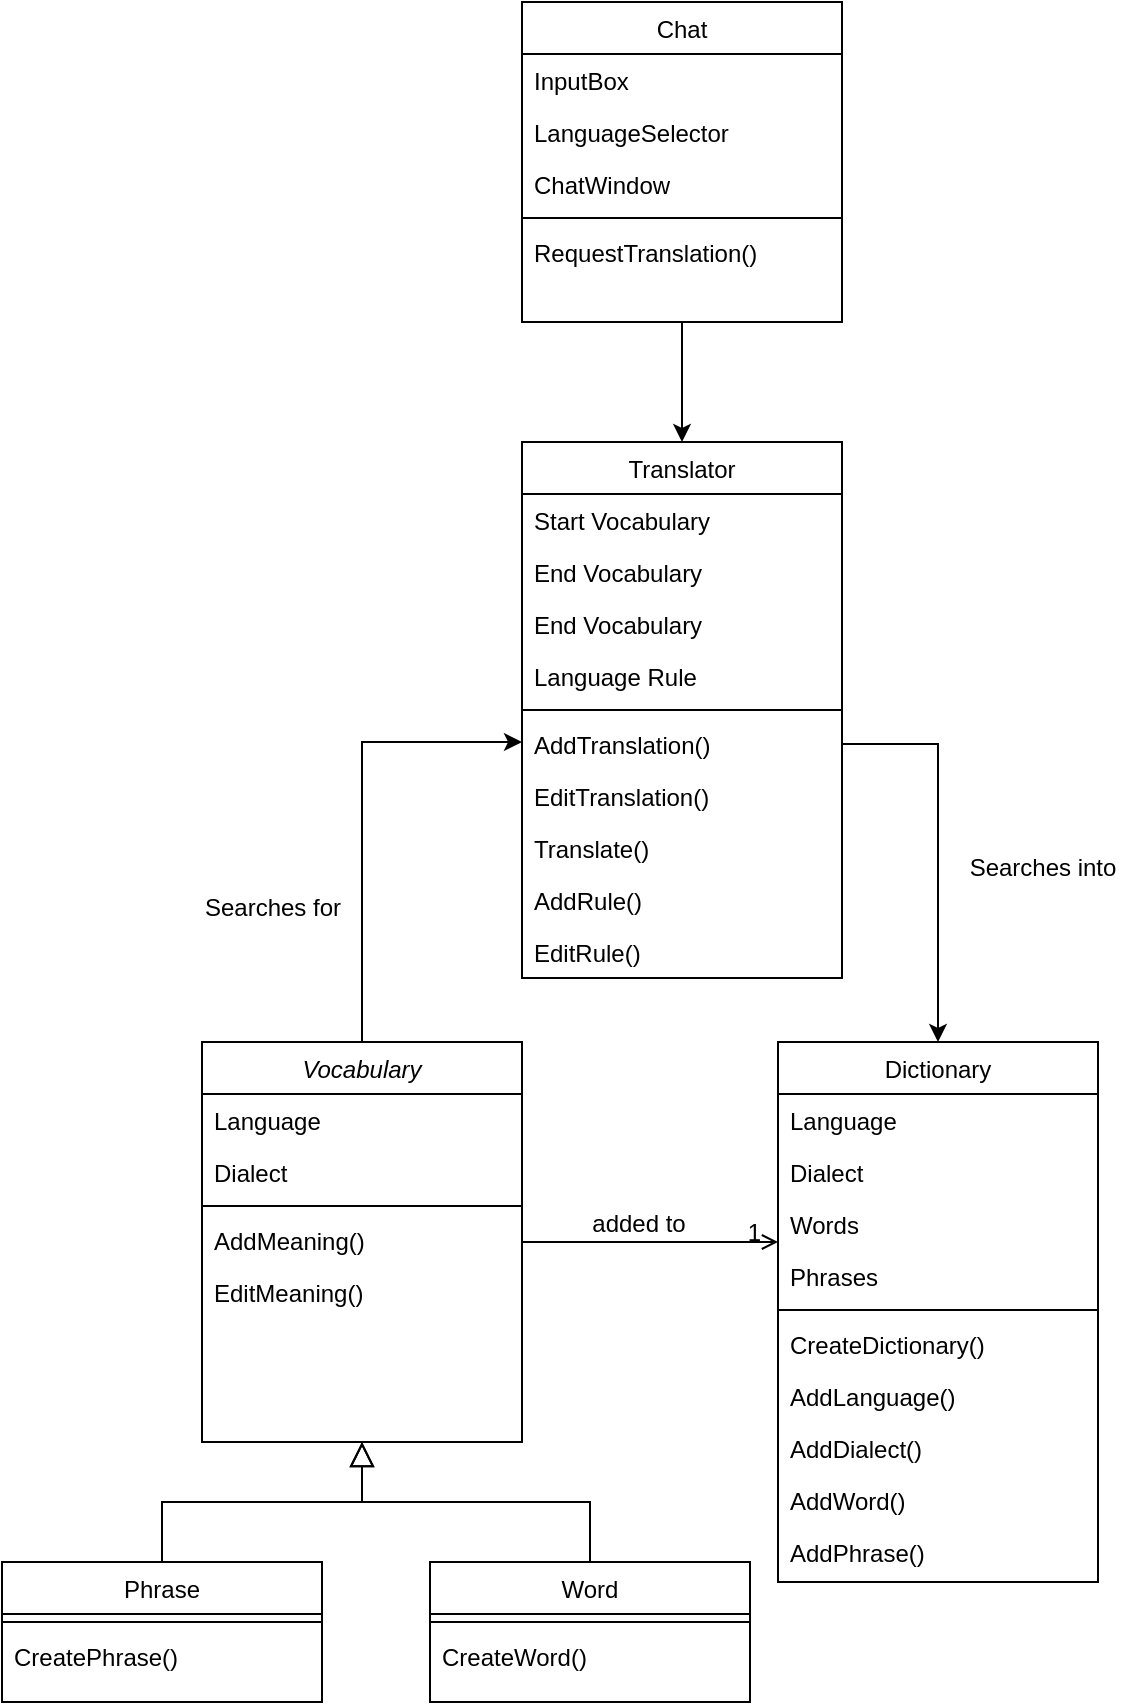 <mxfile version="22.0.2" type="device">
  <diagram name="Página-1" id="2mXgGAViepD1_HGmGReF">
    <mxGraphModel dx="880" dy="1693" grid="1" gridSize="10" guides="1" tooltips="1" connect="1" arrows="1" fold="1" page="1" pageScale="1" pageWidth="827" pageHeight="1169" math="0" shadow="0">
      <root>
        <mxCell id="0" />
        <mxCell id="1" parent="0" />
        <mxCell id="qPc7vbmE0Cn7Mc2pmQQA-1" style="edgeStyle=orthogonalEdgeStyle;rounded=0;orthogonalLoop=1;jettySize=auto;html=1;" edge="1" parent="1" source="qPc7vbmE0Cn7Mc2pmQQA-2">
          <mxGeometry relative="1" as="geometry">
            <mxPoint x="380" y="-30" as="targetPoint" />
            <Array as="points">
              <mxPoint x="300" y="-30" />
            </Array>
          </mxGeometry>
        </mxCell>
        <mxCell id="qPc7vbmE0Cn7Mc2pmQQA-2" value="Vocabulary" style="swimlane;fontStyle=2;align=center;verticalAlign=top;childLayout=stackLayout;horizontal=1;startSize=26;horizontalStack=0;resizeParent=1;resizeLast=0;collapsible=1;marginBottom=0;rounded=0;shadow=0;strokeWidth=1;" vertex="1" parent="1">
          <mxGeometry x="220" y="120" width="160" height="200" as="geometry">
            <mxRectangle x="230" y="140" width="160" height="26" as="alternateBounds" />
          </mxGeometry>
        </mxCell>
        <mxCell id="qPc7vbmE0Cn7Mc2pmQQA-3" value="Language" style="text;align=left;verticalAlign=top;spacingLeft=4;spacingRight=4;overflow=hidden;rotatable=0;points=[[0,0.5],[1,0.5]];portConstraint=eastwest;" vertex="1" parent="qPc7vbmE0Cn7Mc2pmQQA-2">
          <mxGeometry y="26" width="160" height="26" as="geometry" />
        </mxCell>
        <mxCell id="qPc7vbmE0Cn7Mc2pmQQA-4" value="Dialect" style="text;align=left;verticalAlign=top;spacingLeft=4;spacingRight=4;overflow=hidden;rotatable=0;points=[[0,0.5],[1,0.5]];portConstraint=eastwest;rounded=0;shadow=0;html=0;" vertex="1" parent="qPc7vbmE0Cn7Mc2pmQQA-2">
          <mxGeometry y="52" width="160" height="26" as="geometry" />
        </mxCell>
        <mxCell id="qPc7vbmE0Cn7Mc2pmQQA-5" value="" style="line;html=1;strokeWidth=1;align=left;verticalAlign=middle;spacingTop=-1;spacingLeft=3;spacingRight=3;rotatable=0;labelPosition=right;points=[];portConstraint=eastwest;" vertex="1" parent="qPc7vbmE0Cn7Mc2pmQQA-2">
          <mxGeometry y="78" width="160" height="8" as="geometry" />
        </mxCell>
        <mxCell id="qPc7vbmE0Cn7Mc2pmQQA-6" value="AddMeaning()&#xa;" style="text;align=left;verticalAlign=top;spacingLeft=4;spacingRight=4;overflow=hidden;rotatable=0;points=[[0,0.5],[1,0.5]];portConstraint=eastwest;" vertex="1" parent="qPc7vbmE0Cn7Mc2pmQQA-2">
          <mxGeometry y="86" width="160" height="26" as="geometry" />
        </mxCell>
        <mxCell id="qPc7vbmE0Cn7Mc2pmQQA-7" value="EditMeaning()" style="text;align=left;verticalAlign=top;spacingLeft=4;spacingRight=4;overflow=hidden;rotatable=0;points=[[0,0.5],[1,0.5]];portConstraint=eastwest;" vertex="1" parent="qPc7vbmE0Cn7Mc2pmQQA-2">
          <mxGeometry y="112" width="160" height="26" as="geometry" />
        </mxCell>
        <mxCell id="qPc7vbmE0Cn7Mc2pmQQA-8" value="Phrase" style="swimlane;fontStyle=0;align=center;verticalAlign=top;childLayout=stackLayout;horizontal=1;startSize=26;horizontalStack=0;resizeParent=1;resizeLast=0;collapsible=1;marginBottom=0;rounded=0;shadow=0;strokeWidth=1;" vertex="1" parent="1">
          <mxGeometry x="120" y="380" width="160" height="70" as="geometry">
            <mxRectangle x="130" y="380" width="160" height="26" as="alternateBounds" />
          </mxGeometry>
        </mxCell>
        <mxCell id="qPc7vbmE0Cn7Mc2pmQQA-9" value="" style="line;html=1;strokeWidth=1;align=left;verticalAlign=middle;spacingTop=-1;spacingLeft=3;spacingRight=3;rotatable=0;labelPosition=right;points=[];portConstraint=eastwest;" vertex="1" parent="qPc7vbmE0Cn7Mc2pmQQA-8">
          <mxGeometry y="26" width="160" height="8" as="geometry" />
        </mxCell>
        <mxCell id="qPc7vbmE0Cn7Mc2pmQQA-10" value="CreatePhrase()" style="text;align=left;verticalAlign=top;spacingLeft=4;spacingRight=4;overflow=hidden;rotatable=0;points=[[0,0.5],[1,0.5]];portConstraint=eastwest;" vertex="1" parent="qPc7vbmE0Cn7Mc2pmQQA-8">
          <mxGeometry y="34" width="160" height="26" as="geometry" />
        </mxCell>
        <mxCell id="qPc7vbmE0Cn7Mc2pmQQA-11" value="" style="endArrow=block;endSize=10;endFill=0;shadow=0;strokeWidth=1;rounded=0;edgeStyle=elbowEdgeStyle;elbow=vertical;" edge="1" parent="1" source="qPc7vbmE0Cn7Mc2pmQQA-8" target="qPc7vbmE0Cn7Mc2pmQQA-2">
          <mxGeometry width="160" relative="1" as="geometry">
            <mxPoint x="200" y="203" as="sourcePoint" />
            <mxPoint x="200" y="203" as="targetPoint" />
          </mxGeometry>
        </mxCell>
        <mxCell id="qPc7vbmE0Cn7Mc2pmQQA-12" value="Word" style="swimlane;fontStyle=0;align=center;verticalAlign=top;childLayout=stackLayout;horizontal=1;startSize=26;horizontalStack=0;resizeParent=1;resizeLast=0;collapsible=1;marginBottom=0;rounded=0;shadow=0;strokeWidth=1;" vertex="1" parent="1">
          <mxGeometry x="334" y="380" width="160" height="70" as="geometry">
            <mxRectangle x="340" y="380" width="170" height="26" as="alternateBounds" />
          </mxGeometry>
        </mxCell>
        <mxCell id="qPc7vbmE0Cn7Mc2pmQQA-13" value="" style="line;html=1;strokeWidth=1;align=left;verticalAlign=middle;spacingTop=-1;spacingLeft=3;spacingRight=3;rotatable=0;labelPosition=right;points=[];portConstraint=eastwest;" vertex="1" parent="qPc7vbmE0Cn7Mc2pmQQA-12">
          <mxGeometry y="26" width="160" height="8" as="geometry" />
        </mxCell>
        <mxCell id="qPc7vbmE0Cn7Mc2pmQQA-14" value="CreateWord()" style="text;align=left;verticalAlign=top;spacingLeft=4;spacingRight=4;overflow=hidden;rotatable=0;points=[[0,0.5],[1,0.5]];portConstraint=eastwest;" vertex="1" parent="qPc7vbmE0Cn7Mc2pmQQA-12">
          <mxGeometry y="34" width="160" height="26" as="geometry" />
        </mxCell>
        <mxCell id="qPc7vbmE0Cn7Mc2pmQQA-15" value="" style="endArrow=block;endSize=10;endFill=0;shadow=0;strokeWidth=1;rounded=0;edgeStyle=elbowEdgeStyle;elbow=vertical;" edge="1" parent="1" source="qPc7vbmE0Cn7Mc2pmQQA-12" target="qPc7vbmE0Cn7Mc2pmQQA-2">
          <mxGeometry width="160" relative="1" as="geometry">
            <mxPoint x="210" y="373" as="sourcePoint" />
            <mxPoint x="310" y="271" as="targetPoint" />
          </mxGeometry>
        </mxCell>
        <mxCell id="qPc7vbmE0Cn7Mc2pmQQA-16" value="Dictionary" style="swimlane;fontStyle=0;align=center;verticalAlign=top;childLayout=stackLayout;horizontal=1;startSize=26;horizontalStack=0;resizeParent=1;resizeLast=0;collapsible=1;marginBottom=0;rounded=0;shadow=0;strokeWidth=1;" vertex="1" parent="1">
          <mxGeometry x="508" y="120" width="160" height="270" as="geometry">
            <mxRectangle x="550" y="140" width="160" height="26" as="alternateBounds" />
          </mxGeometry>
        </mxCell>
        <mxCell id="qPc7vbmE0Cn7Mc2pmQQA-17" value="Language" style="text;align=left;verticalAlign=top;spacingLeft=4;spacingRight=4;overflow=hidden;rotatable=0;points=[[0,0.5],[1,0.5]];portConstraint=eastwest;" vertex="1" parent="qPc7vbmE0Cn7Mc2pmQQA-16">
          <mxGeometry y="26" width="160" height="26" as="geometry" />
        </mxCell>
        <mxCell id="qPc7vbmE0Cn7Mc2pmQQA-18" value="Dialect" style="text;align=left;verticalAlign=top;spacingLeft=4;spacingRight=4;overflow=hidden;rotatable=0;points=[[0,0.5],[1,0.5]];portConstraint=eastwest;rounded=0;shadow=0;html=0;" vertex="1" parent="qPc7vbmE0Cn7Mc2pmQQA-16">
          <mxGeometry y="52" width="160" height="26" as="geometry" />
        </mxCell>
        <mxCell id="qPc7vbmE0Cn7Mc2pmQQA-19" value="Words" style="text;align=left;verticalAlign=top;spacingLeft=4;spacingRight=4;overflow=hidden;rotatable=0;points=[[0,0.5],[1,0.5]];portConstraint=eastwest;rounded=0;shadow=0;html=0;" vertex="1" parent="qPc7vbmE0Cn7Mc2pmQQA-16">
          <mxGeometry y="78" width="160" height="26" as="geometry" />
        </mxCell>
        <mxCell id="qPc7vbmE0Cn7Mc2pmQQA-20" value="Phrases" style="text;align=left;verticalAlign=top;spacingLeft=4;spacingRight=4;overflow=hidden;rotatable=0;points=[[0,0.5],[1,0.5]];portConstraint=eastwest;rounded=0;shadow=0;html=0;" vertex="1" parent="qPc7vbmE0Cn7Mc2pmQQA-16">
          <mxGeometry y="104" width="160" height="26" as="geometry" />
        </mxCell>
        <mxCell id="qPc7vbmE0Cn7Mc2pmQQA-21" value="" style="line;html=1;strokeWidth=1;align=left;verticalAlign=middle;spacingTop=-1;spacingLeft=3;spacingRight=3;rotatable=0;labelPosition=right;points=[];portConstraint=eastwest;" vertex="1" parent="qPc7vbmE0Cn7Mc2pmQQA-16">
          <mxGeometry y="130" width="160" height="8" as="geometry" />
        </mxCell>
        <mxCell id="qPc7vbmE0Cn7Mc2pmQQA-22" value="CreateDictionary()" style="text;align=left;verticalAlign=top;spacingLeft=4;spacingRight=4;overflow=hidden;rotatable=0;points=[[0,0.5],[1,0.5]];portConstraint=eastwest;" vertex="1" parent="qPc7vbmE0Cn7Mc2pmQQA-16">
          <mxGeometry y="138" width="160" height="26" as="geometry" />
        </mxCell>
        <mxCell id="qPc7vbmE0Cn7Mc2pmQQA-23" value="AddLanguage()" style="text;align=left;verticalAlign=top;spacingLeft=4;spacingRight=4;overflow=hidden;rotatable=0;points=[[0,0.5],[1,0.5]];portConstraint=eastwest;" vertex="1" parent="qPc7vbmE0Cn7Mc2pmQQA-16">
          <mxGeometry y="164" width="160" height="26" as="geometry" />
        </mxCell>
        <mxCell id="qPc7vbmE0Cn7Mc2pmQQA-24" value="AddDialect()" style="text;align=left;verticalAlign=top;spacingLeft=4;spacingRight=4;overflow=hidden;rotatable=0;points=[[0,0.5],[1,0.5]];portConstraint=eastwest;" vertex="1" parent="qPc7vbmE0Cn7Mc2pmQQA-16">
          <mxGeometry y="190" width="160" height="26" as="geometry" />
        </mxCell>
        <mxCell id="qPc7vbmE0Cn7Mc2pmQQA-25" value="AddWord()&#xa;" style="text;align=left;verticalAlign=top;spacingLeft=4;spacingRight=4;overflow=hidden;rotatable=0;points=[[0,0.5],[1,0.5]];portConstraint=eastwest;" vertex="1" parent="qPc7vbmE0Cn7Mc2pmQQA-16">
          <mxGeometry y="216" width="160" height="26" as="geometry" />
        </mxCell>
        <mxCell id="qPc7vbmE0Cn7Mc2pmQQA-26" value="AddPhrase()" style="text;align=left;verticalAlign=top;spacingLeft=4;spacingRight=4;overflow=hidden;rotatable=0;points=[[0,0.5],[1,0.5]];portConstraint=eastwest;" vertex="1" parent="qPc7vbmE0Cn7Mc2pmQQA-16">
          <mxGeometry y="242" width="160" height="28" as="geometry" />
        </mxCell>
        <mxCell id="qPc7vbmE0Cn7Mc2pmQQA-27" value="" style="endArrow=open;shadow=0;strokeWidth=1;rounded=0;endFill=1;edgeStyle=elbowEdgeStyle;elbow=vertical;" edge="1" parent="1" source="qPc7vbmE0Cn7Mc2pmQQA-2" target="qPc7vbmE0Cn7Mc2pmQQA-16">
          <mxGeometry x="0.5" y="41" relative="1" as="geometry">
            <mxPoint x="380" y="192" as="sourcePoint" />
            <mxPoint x="540" y="192" as="targetPoint" />
            <mxPoint x="-40" y="32" as="offset" />
          </mxGeometry>
        </mxCell>
        <mxCell id="qPc7vbmE0Cn7Mc2pmQQA-28" value="1" style="resizable=0;align=right;verticalAlign=bottom;labelBackgroundColor=none;fontSize=12;" connectable="0" vertex="1" parent="qPc7vbmE0Cn7Mc2pmQQA-27">
          <mxGeometry x="1" relative="1" as="geometry">
            <mxPoint x="-7" y="4" as="offset" />
          </mxGeometry>
        </mxCell>
        <mxCell id="qPc7vbmE0Cn7Mc2pmQQA-29" value="added to" style="text;html=1;resizable=0;points=[];;align=center;verticalAlign=middle;labelBackgroundColor=none;rounded=0;shadow=0;strokeWidth=1;fontSize=12;" vertex="1" connectable="0" parent="qPc7vbmE0Cn7Mc2pmQQA-27">
          <mxGeometry x="0.5" y="49" relative="1" as="geometry">
            <mxPoint x="-38" y="40" as="offset" />
          </mxGeometry>
        </mxCell>
        <mxCell id="qPc7vbmE0Cn7Mc2pmQQA-30" value="Translator" style="swimlane;fontStyle=0;align=center;verticalAlign=top;childLayout=stackLayout;horizontal=1;startSize=26;horizontalStack=0;resizeParent=1;resizeLast=0;collapsible=1;marginBottom=0;rounded=0;shadow=0;strokeWidth=1;" vertex="1" parent="1">
          <mxGeometry x="380" y="-180" width="160" height="268" as="geometry">
            <mxRectangle x="550" y="140" width="160" height="26" as="alternateBounds" />
          </mxGeometry>
        </mxCell>
        <mxCell id="qPc7vbmE0Cn7Mc2pmQQA-31" value="Start Vocabulary" style="text;align=left;verticalAlign=top;spacingLeft=4;spacingRight=4;overflow=hidden;rotatable=0;points=[[0,0.5],[1,0.5]];portConstraint=eastwest;" vertex="1" parent="qPc7vbmE0Cn7Mc2pmQQA-30">
          <mxGeometry y="26" width="160" height="26" as="geometry" />
        </mxCell>
        <mxCell id="qPc7vbmE0Cn7Mc2pmQQA-32" value="End Vocabulary" style="text;align=left;verticalAlign=top;spacingLeft=4;spacingRight=4;overflow=hidden;rotatable=0;points=[[0,0.5],[1,0.5]];portConstraint=eastwest;rounded=0;shadow=0;html=0;" vertex="1" parent="qPc7vbmE0Cn7Mc2pmQQA-30">
          <mxGeometry y="52" width="160" height="26" as="geometry" />
        </mxCell>
        <mxCell id="qPc7vbmE0Cn7Mc2pmQQA-33" value="End Vocabulary" style="text;align=left;verticalAlign=top;spacingLeft=4;spacingRight=4;overflow=hidden;rotatable=0;points=[[0,0.5],[1,0.5]];portConstraint=eastwest;rounded=0;shadow=0;html=0;" vertex="1" parent="qPc7vbmE0Cn7Mc2pmQQA-30">
          <mxGeometry y="78" width="160" height="26" as="geometry" />
        </mxCell>
        <mxCell id="qPc7vbmE0Cn7Mc2pmQQA-34" value="Language Rule" style="text;align=left;verticalAlign=top;spacingLeft=4;spacingRight=4;overflow=hidden;rotatable=0;points=[[0,0.5],[1,0.5]];portConstraint=eastwest;rounded=0;shadow=0;html=0;" vertex="1" parent="qPc7vbmE0Cn7Mc2pmQQA-30">
          <mxGeometry y="104" width="160" height="26" as="geometry" />
        </mxCell>
        <mxCell id="qPc7vbmE0Cn7Mc2pmQQA-35" value="" style="line;html=1;strokeWidth=1;align=left;verticalAlign=middle;spacingTop=-1;spacingLeft=3;spacingRight=3;rotatable=0;labelPosition=right;points=[];portConstraint=eastwest;" vertex="1" parent="qPc7vbmE0Cn7Mc2pmQQA-30">
          <mxGeometry y="130" width="160" height="8" as="geometry" />
        </mxCell>
        <mxCell id="qPc7vbmE0Cn7Mc2pmQQA-36" value="AddTranslation()" style="text;align=left;verticalAlign=top;spacingLeft=4;spacingRight=4;overflow=hidden;rotatable=0;points=[[0,0.5],[1,0.5]];portConstraint=eastwest;" vertex="1" parent="qPc7vbmE0Cn7Mc2pmQQA-30">
          <mxGeometry y="138" width="160" height="26" as="geometry" />
        </mxCell>
        <mxCell id="qPc7vbmE0Cn7Mc2pmQQA-37" value="EditTranslation()" style="text;align=left;verticalAlign=top;spacingLeft=4;spacingRight=4;overflow=hidden;rotatable=0;points=[[0,0.5],[1,0.5]];portConstraint=eastwest;" vertex="1" parent="qPc7vbmE0Cn7Mc2pmQQA-30">
          <mxGeometry y="164" width="160" height="26" as="geometry" />
        </mxCell>
        <mxCell id="qPc7vbmE0Cn7Mc2pmQQA-38" value="Translate()" style="text;align=left;verticalAlign=top;spacingLeft=4;spacingRight=4;overflow=hidden;rotatable=0;points=[[0,0.5],[1,0.5]];portConstraint=eastwest;" vertex="1" parent="qPc7vbmE0Cn7Mc2pmQQA-30">
          <mxGeometry y="190" width="160" height="26" as="geometry" />
        </mxCell>
        <mxCell id="qPc7vbmE0Cn7Mc2pmQQA-39" value="AddRule()" style="text;align=left;verticalAlign=top;spacingLeft=4;spacingRight=4;overflow=hidden;rotatable=0;points=[[0,0.5],[1,0.5]];portConstraint=eastwest;" vertex="1" parent="qPc7vbmE0Cn7Mc2pmQQA-30">
          <mxGeometry y="216" width="160" height="26" as="geometry" />
        </mxCell>
        <mxCell id="qPc7vbmE0Cn7Mc2pmQQA-40" value="EditRule()" style="text;align=left;verticalAlign=top;spacingLeft=4;spacingRight=4;overflow=hidden;rotatable=0;points=[[0,0.5],[1,0.5]];portConstraint=eastwest;" vertex="1" parent="qPc7vbmE0Cn7Mc2pmQQA-30">
          <mxGeometry y="242" width="160" height="26" as="geometry" />
        </mxCell>
        <mxCell id="qPc7vbmE0Cn7Mc2pmQQA-41" style="edgeStyle=orthogonalEdgeStyle;rounded=0;orthogonalLoop=1;jettySize=auto;html=1;entryX=0.5;entryY=0;entryDx=0;entryDy=0;" edge="1" parent="1" target="qPc7vbmE0Cn7Mc2pmQQA-16">
          <mxGeometry relative="1" as="geometry">
            <mxPoint x="540" y="-29" as="sourcePoint" />
            <Array as="points">
              <mxPoint x="588" y="-29" />
            </Array>
          </mxGeometry>
        </mxCell>
        <mxCell id="qPc7vbmE0Cn7Mc2pmQQA-42" value="Searches into" style="text;html=1;align=center;verticalAlign=middle;resizable=0;points=[];autosize=1;strokeColor=none;fillColor=none;" vertex="1" parent="1">
          <mxGeometry x="590" y="18" width="100" height="30" as="geometry" />
        </mxCell>
        <mxCell id="qPc7vbmE0Cn7Mc2pmQQA-43" value="Searches for" style="text;html=1;align=center;verticalAlign=middle;resizable=0;points=[];autosize=1;strokeColor=none;fillColor=none;" vertex="1" parent="1">
          <mxGeometry x="210" y="38" width="90" height="30" as="geometry" />
        </mxCell>
        <mxCell id="qPc7vbmE0Cn7Mc2pmQQA-44" style="edgeStyle=orthogonalEdgeStyle;rounded=0;orthogonalLoop=1;jettySize=auto;html=1;entryX=0.5;entryY=0;entryDx=0;entryDy=0;" edge="1" parent="1" source="qPc7vbmE0Cn7Mc2pmQQA-45" target="qPc7vbmE0Cn7Mc2pmQQA-30">
          <mxGeometry relative="1" as="geometry" />
        </mxCell>
        <mxCell id="qPc7vbmE0Cn7Mc2pmQQA-45" value="Chat" style="swimlane;fontStyle=0;align=center;verticalAlign=top;childLayout=stackLayout;horizontal=1;startSize=26;horizontalStack=0;resizeParent=1;resizeLast=0;collapsible=1;marginBottom=0;rounded=0;shadow=0;strokeWidth=1;" vertex="1" parent="1">
          <mxGeometry x="380" y="-400" width="160" height="160" as="geometry">
            <mxRectangle x="550" y="140" width="160" height="26" as="alternateBounds" />
          </mxGeometry>
        </mxCell>
        <mxCell id="qPc7vbmE0Cn7Mc2pmQQA-46" value="InputBox" style="text;align=left;verticalAlign=top;spacingLeft=4;spacingRight=4;overflow=hidden;rotatable=0;points=[[0,0.5],[1,0.5]];portConstraint=eastwest;" vertex="1" parent="qPc7vbmE0Cn7Mc2pmQQA-45">
          <mxGeometry y="26" width="160" height="26" as="geometry" />
        </mxCell>
        <mxCell id="qPc7vbmE0Cn7Mc2pmQQA-47" value="LanguageSelector" style="text;align=left;verticalAlign=top;spacingLeft=4;spacingRight=4;overflow=hidden;rotatable=0;points=[[0,0.5],[1,0.5]];portConstraint=eastwest;rounded=0;shadow=0;html=0;" vertex="1" parent="qPc7vbmE0Cn7Mc2pmQQA-45">
          <mxGeometry y="52" width="160" height="26" as="geometry" />
        </mxCell>
        <mxCell id="qPc7vbmE0Cn7Mc2pmQQA-48" value="ChatWindow" style="text;align=left;verticalAlign=top;spacingLeft=4;spacingRight=4;overflow=hidden;rotatable=0;points=[[0,0.5],[1,0.5]];portConstraint=eastwest;rounded=0;shadow=0;html=0;" vertex="1" parent="qPc7vbmE0Cn7Mc2pmQQA-45">
          <mxGeometry y="78" width="160" height="26" as="geometry" />
        </mxCell>
        <mxCell id="qPc7vbmE0Cn7Mc2pmQQA-49" value="" style="line;html=1;strokeWidth=1;align=left;verticalAlign=middle;spacingTop=-1;spacingLeft=3;spacingRight=3;rotatable=0;labelPosition=right;points=[];portConstraint=eastwest;" vertex="1" parent="qPc7vbmE0Cn7Mc2pmQQA-45">
          <mxGeometry y="104" width="160" height="8" as="geometry" />
        </mxCell>
        <mxCell id="qPc7vbmE0Cn7Mc2pmQQA-50" value="RequestTranslation()" style="text;align=left;verticalAlign=top;spacingLeft=4;spacingRight=4;overflow=hidden;rotatable=0;points=[[0,0.5],[1,0.5]];portConstraint=eastwest;" vertex="1" parent="qPc7vbmE0Cn7Mc2pmQQA-45">
          <mxGeometry y="112" width="160" height="26" as="geometry" />
        </mxCell>
      </root>
    </mxGraphModel>
  </diagram>
</mxfile>
